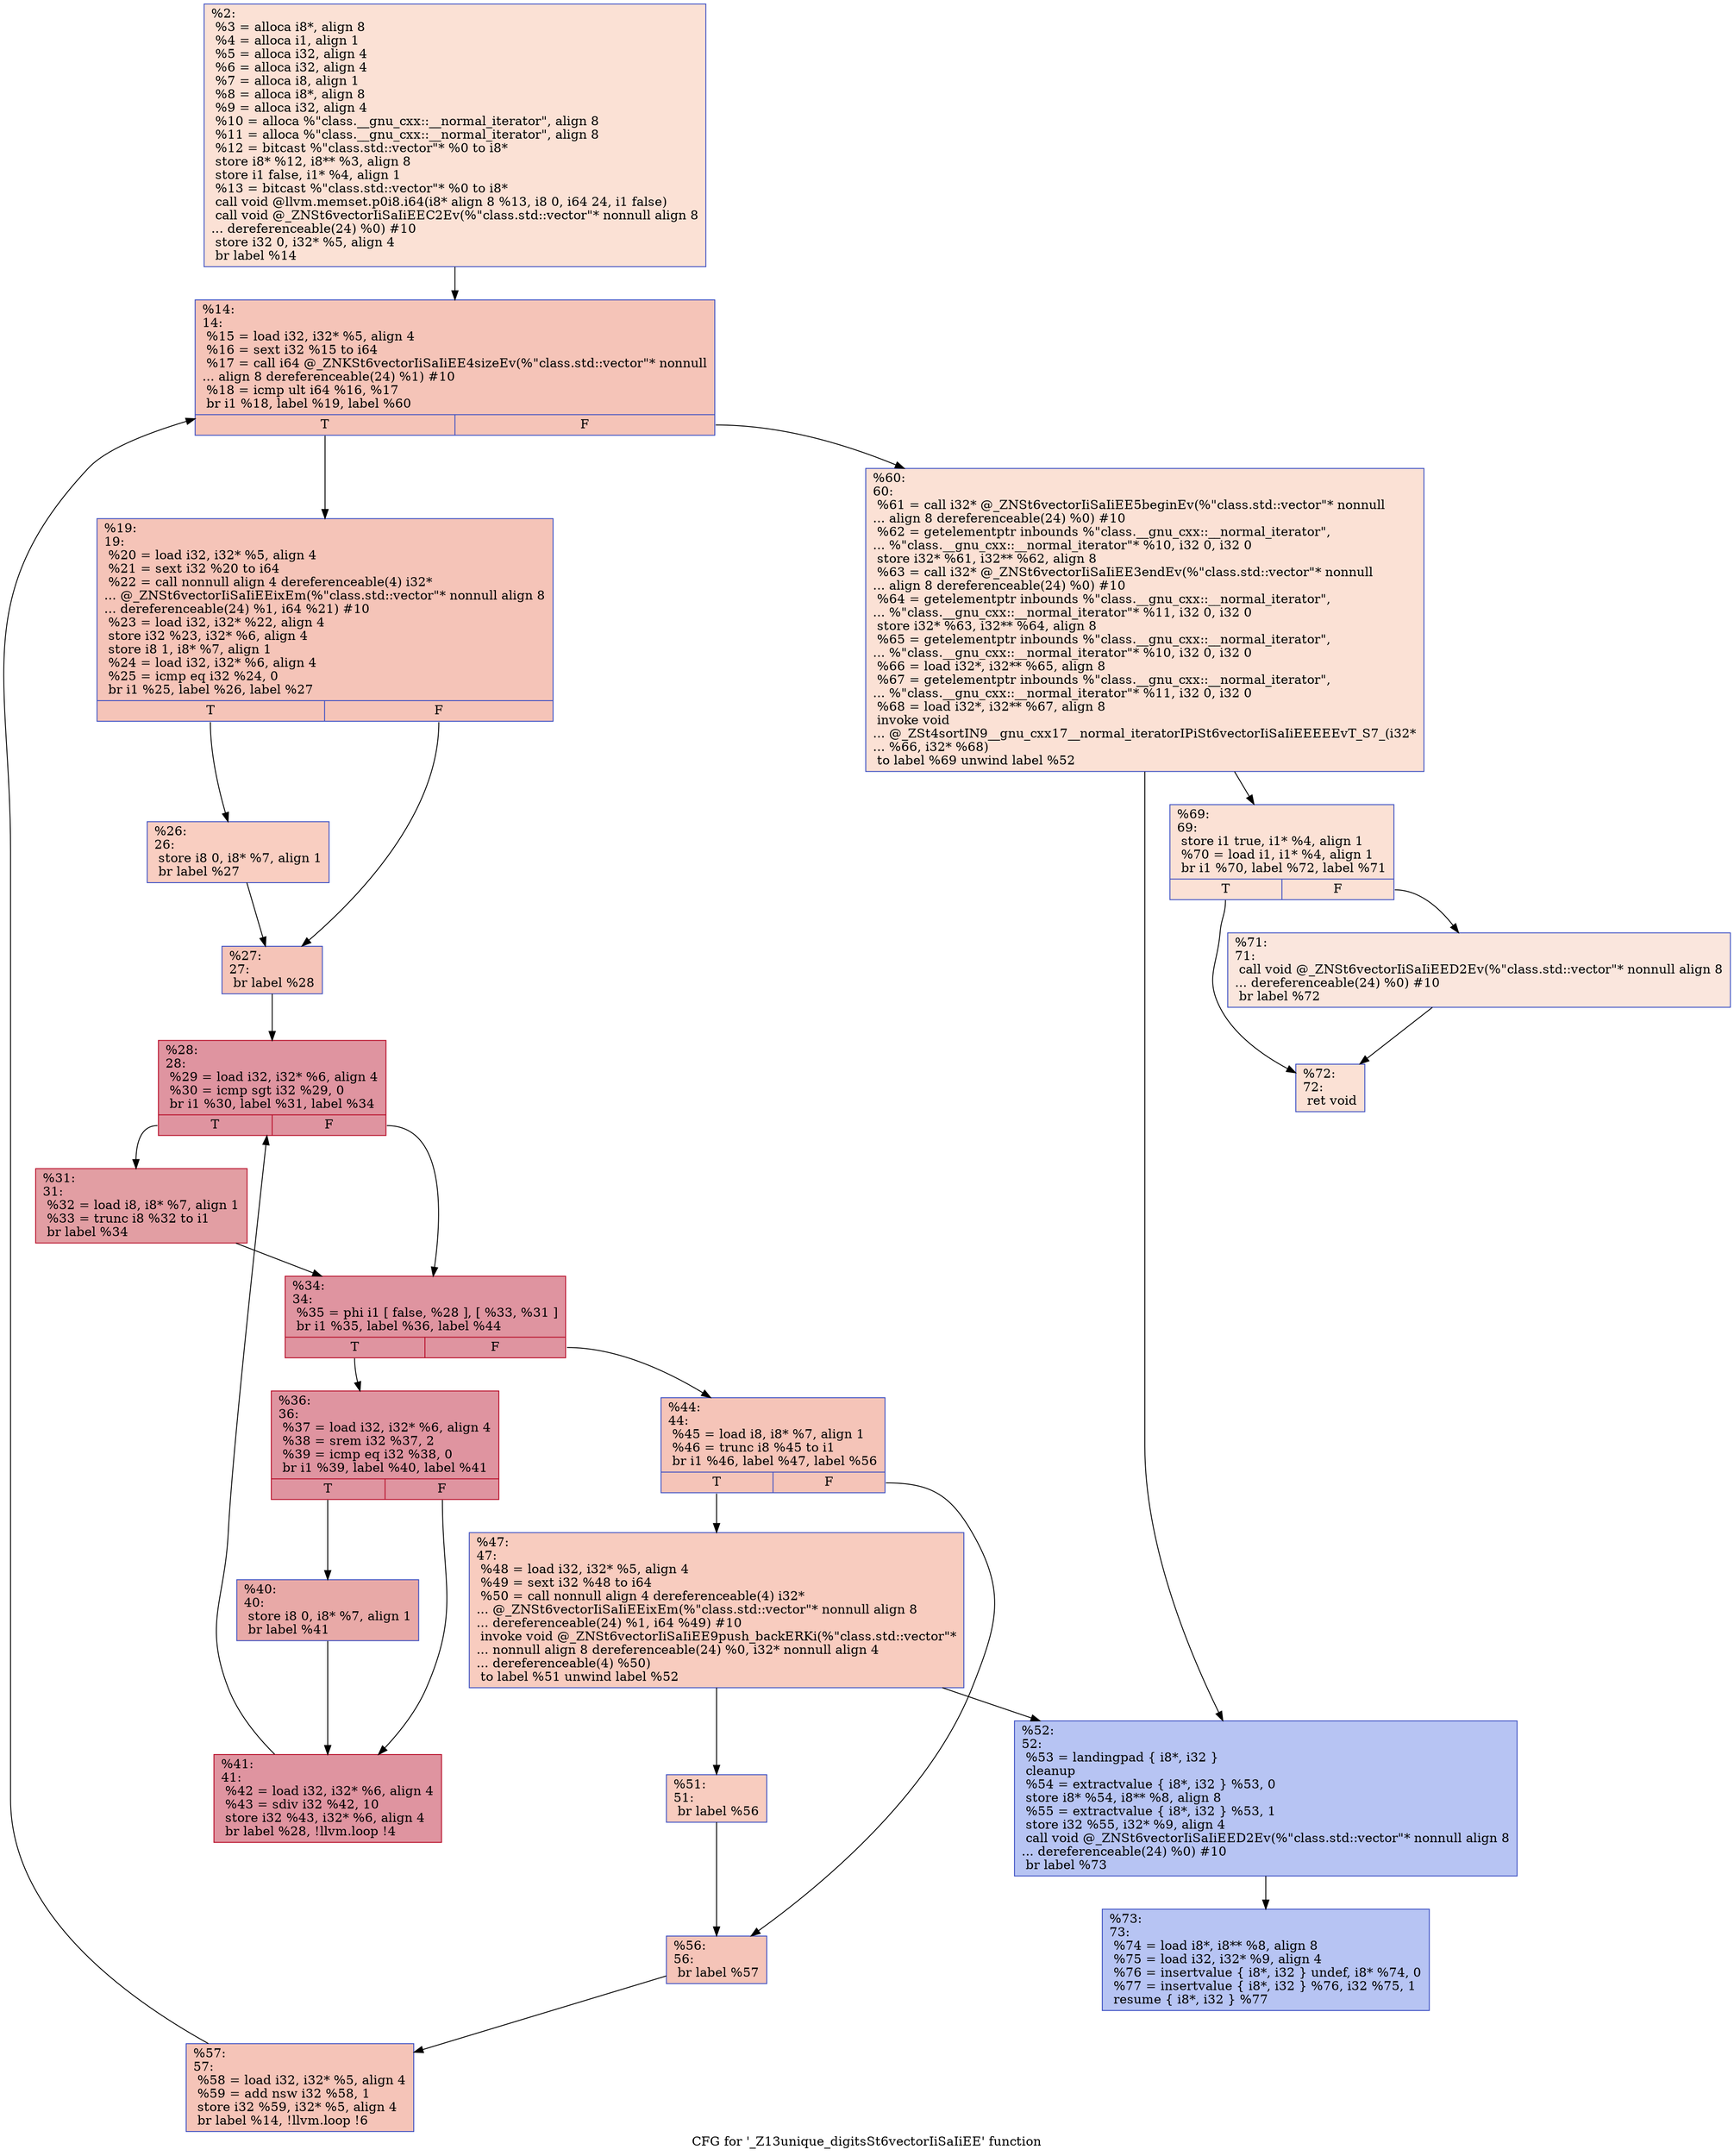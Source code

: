 digraph "CFG for '_Z13unique_digitsSt6vectorIiSaIiEE' function" {
	label="CFG for '_Z13unique_digitsSt6vectorIiSaIiEE' function";

	Node0x55dc45dca750 [shape=record,color="#3d50c3ff", style=filled, fillcolor="#f7bca170",label="{%2:\l  %3 = alloca i8*, align 8\l  %4 = alloca i1, align 1\l  %5 = alloca i32, align 4\l  %6 = alloca i32, align 4\l  %7 = alloca i8, align 1\l  %8 = alloca i8*, align 8\l  %9 = alloca i32, align 4\l  %10 = alloca %\"class.__gnu_cxx::__normal_iterator\", align 8\l  %11 = alloca %\"class.__gnu_cxx::__normal_iterator\", align 8\l  %12 = bitcast %\"class.std::vector\"* %0 to i8*\l  store i8* %12, i8** %3, align 8\l  store i1 false, i1* %4, align 1\l  %13 = bitcast %\"class.std::vector\"* %0 to i8*\l  call void @llvm.memset.p0i8.i64(i8* align 8 %13, i8 0, i64 24, i1 false)\l  call void @_ZNSt6vectorIiSaIiEEC2Ev(%\"class.std::vector\"* nonnull align 8\l... dereferenceable(24) %0) #10\l  store i32 0, i32* %5, align 4\l  br label %14\l}"];
	Node0x55dc45dca750 -> Node0x55dc45dcbae0;
	Node0x55dc45dcbae0 [shape=record,color="#3d50c3ff", style=filled, fillcolor="#e97a5f70",label="{%14:\l14:                                               \l  %15 = load i32, i32* %5, align 4\l  %16 = sext i32 %15 to i64\l  %17 = call i64 @_ZNKSt6vectorIiSaIiEE4sizeEv(%\"class.std::vector\"* nonnull\l... align 8 dereferenceable(24) %1) #10\l  %18 = icmp ult i64 %16, %17\l  br i1 %18, label %19, label %60\l|{<s0>T|<s1>F}}"];
	Node0x55dc45dcbae0:s0 -> Node0x55dc45dcbf50;
	Node0x55dc45dcbae0:s1 -> Node0x55dc45dcbfa0;
	Node0x55dc45dcbf50 [shape=record,color="#3d50c3ff", style=filled, fillcolor="#e97a5f70",label="{%19:\l19:                                               \l  %20 = load i32, i32* %5, align 4\l  %21 = sext i32 %20 to i64\l  %22 = call nonnull align 4 dereferenceable(4) i32*\l... @_ZNSt6vectorIiSaIiEEixEm(%\"class.std::vector\"* nonnull align 8\l... dereferenceable(24) %1, i64 %21) #10\l  %23 = load i32, i32* %22, align 4\l  store i32 %23, i32* %6, align 4\l  store i8 1, i8* %7, align 1\l  %24 = load i32, i32* %6, align 4\l  %25 = icmp eq i32 %24, 0\l  br i1 %25, label %26, label %27\l|{<s0>T|<s1>F}}"];
	Node0x55dc45dcbf50:s0 -> Node0x55dc45dcc690;
	Node0x55dc45dcbf50:s1 -> Node0x55dc45dcc6e0;
	Node0x55dc45dcc690 [shape=record,color="#3d50c3ff", style=filled, fillcolor="#f2907270",label="{%26:\l26:                                               \l  store i8 0, i8* %7, align 1\l  br label %27\l}"];
	Node0x55dc45dcc690 -> Node0x55dc45dcc6e0;
	Node0x55dc45dcc6e0 [shape=record,color="#3d50c3ff", style=filled, fillcolor="#e97a5f70",label="{%27:\l27:                                               \l  br label %28\l}"];
	Node0x55dc45dcc6e0 -> Node0x55dc45dcc920;
	Node0x55dc45dcc920 [shape=record,color="#b70d28ff", style=filled, fillcolor="#b70d2870",label="{%28:\l28:                                               \l  %29 = load i32, i32* %6, align 4\l  %30 = icmp sgt i32 %29, 0\l  br i1 %30, label %31, label %34\l|{<s0>T|<s1>F}}"];
	Node0x55dc45dcc920:s0 -> Node0x55dc45dccae0;
	Node0x55dc45dcc920:s1 -> Node0x55dc45dccb30;
	Node0x55dc45dccae0 [shape=record,color="#b70d28ff", style=filled, fillcolor="#be242e70",label="{%31:\l31:                                               \l  %32 = load i8, i8* %7, align 1\l  %33 = trunc i8 %32 to i1\l  br label %34\l}"];
	Node0x55dc45dccae0 -> Node0x55dc45dccb30;
	Node0x55dc45dccb30 [shape=record,color="#b70d28ff", style=filled, fillcolor="#b70d2870",label="{%34:\l34:                                               \l  %35 = phi i1 [ false, %28 ], [ %33, %31 ]\l  br i1 %35, label %36, label %44\l|{<s0>T|<s1>F}}"];
	Node0x55dc45dccb30:s0 -> Node0x55dc45dcd040;
	Node0x55dc45dccb30:s1 -> Node0x55dc45dcd090;
	Node0x55dc45dcd040 [shape=record,color="#b70d28ff", style=filled, fillcolor="#b70d2870",label="{%36:\l36:                                               \l  %37 = load i32, i32* %6, align 4\l  %38 = srem i32 %37, 2\l  %39 = icmp eq i32 %38, 0\l  br i1 %39, label %40, label %41\l|{<s0>T|<s1>F}}"];
	Node0x55dc45dcd040:s0 -> Node0x55dc45dcd350;
	Node0x55dc45dcd040:s1 -> Node0x55dc45dcd3a0;
	Node0x55dc45dcd350 [shape=record,color="#3d50c3ff", style=filled, fillcolor="#ca3b3770",label="{%40:\l40:                                               \l  store i8 0, i8* %7, align 1\l  br label %41\l}"];
	Node0x55dc45dcd350 -> Node0x55dc45dcd3a0;
	Node0x55dc45dcd3a0 [shape=record,color="#b70d28ff", style=filled, fillcolor="#b70d2870",label="{%41:\l41:                                               \l  %42 = load i32, i32* %6, align 4\l  %43 = sdiv i32 %42, 10\l  store i32 %43, i32* %6, align 4\l  br label %28, !llvm.loop !4\l}"];
	Node0x55dc45dcd3a0 -> Node0x55dc45dcc920;
	Node0x55dc45dcd090 [shape=record,color="#3d50c3ff", style=filled, fillcolor="#e97a5f70",label="{%44:\l44:                                               \l  %45 = load i8, i8* %7, align 1\l  %46 = trunc i8 %45 to i1\l  br i1 %46, label %47, label %56\l|{<s0>T|<s1>F}}"];
	Node0x55dc45dcd090:s0 -> Node0x55dc45dce380;
	Node0x55dc45dcd090:s1 -> Node0x55dc45dce3d0;
	Node0x55dc45dce380 [shape=record,color="#3d50c3ff", style=filled, fillcolor="#f08b6e70",label="{%47:\l47:                                               \l  %48 = load i32, i32* %5, align 4\l  %49 = sext i32 %48 to i64\l  %50 = call nonnull align 4 dereferenceable(4) i32*\l... @_ZNSt6vectorIiSaIiEEixEm(%\"class.std::vector\"* nonnull align 8\l... dereferenceable(24) %1, i64 %49) #10\l  invoke void @_ZNSt6vectorIiSaIiEE9push_backERKi(%\"class.std::vector\"*\l... nonnull align 8 dereferenceable(24) %0, i32* nonnull align 4\l... dereferenceable(4) %50)\l          to label %51 unwind label %52\l}"];
	Node0x55dc45dce380 -> Node0x55dc45dce7a0;
	Node0x55dc45dce380 -> Node0x55dc45dce7f0;
	Node0x55dc45dce7a0 [shape=record,color="#3d50c3ff", style=filled, fillcolor="#f08b6e70",label="{%51:\l51:                                               \l  br label %56\l}"];
	Node0x55dc45dce7a0 -> Node0x55dc45dce3d0;
	Node0x55dc45dce7f0 [shape=record,color="#3d50c3ff", style=filled, fillcolor="#5b7ae570",label="{%52:\l52:                                               \l  %53 = landingpad \{ i8*, i32 \}\l          cleanup\l  %54 = extractvalue \{ i8*, i32 \} %53, 0\l  store i8* %54, i8** %8, align 8\l  %55 = extractvalue \{ i8*, i32 \} %53, 1\l  store i32 %55, i32* %9, align 4\l  call void @_ZNSt6vectorIiSaIiEED2Ev(%\"class.std::vector\"* nonnull align 8\l... dereferenceable(24) %0) #10\l  br label %73\l}"];
	Node0x55dc45dce7f0 -> Node0x55dc45dcf260;
	Node0x55dc45dce3d0 [shape=record,color="#3d50c3ff", style=filled, fillcolor="#e97a5f70",label="{%56:\l56:                                               \l  br label %57\l}"];
	Node0x55dc45dce3d0 -> Node0x55dc45dcf320;
	Node0x55dc45dcf320 [shape=record,color="#3d50c3ff", style=filled, fillcolor="#e97a5f70",label="{%57:\l57:                                               \l  %58 = load i32, i32* %5, align 4\l  %59 = add nsw i32 %58, 1\l  store i32 %59, i32* %5, align 4\l  br label %14, !llvm.loop !6\l}"];
	Node0x55dc45dcf320 -> Node0x55dc45dcbae0;
	Node0x55dc45dcbfa0 [shape=record,color="#3d50c3ff", style=filled, fillcolor="#f7bca170",label="{%60:\l60:                                               \l  %61 = call i32* @_ZNSt6vectorIiSaIiEE5beginEv(%\"class.std::vector\"* nonnull\l... align 8 dereferenceable(24) %0) #10\l  %62 = getelementptr inbounds %\"class.__gnu_cxx::__normal_iterator\",\l... %\"class.__gnu_cxx::__normal_iterator\"* %10, i32 0, i32 0\l  store i32* %61, i32** %62, align 8\l  %63 = call i32* @_ZNSt6vectorIiSaIiEE3endEv(%\"class.std::vector\"* nonnull\l... align 8 dereferenceable(24) %0) #10\l  %64 = getelementptr inbounds %\"class.__gnu_cxx::__normal_iterator\",\l... %\"class.__gnu_cxx::__normal_iterator\"* %11, i32 0, i32 0\l  store i32* %63, i32** %64, align 8\l  %65 = getelementptr inbounds %\"class.__gnu_cxx::__normal_iterator\",\l... %\"class.__gnu_cxx::__normal_iterator\"* %10, i32 0, i32 0\l  %66 = load i32*, i32** %65, align 8\l  %67 = getelementptr inbounds %\"class.__gnu_cxx::__normal_iterator\",\l... %\"class.__gnu_cxx::__normal_iterator\"* %11, i32 0, i32 0\l  %68 = load i32*, i32** %67, align 8\l  invoke void\l... @_ZSt4sortIN9__gnu_cxx17__normal_iteratorIPiSt6vectorIiSaIiEEEEEvT_S7_(i32*\l... %66, i32* %68)\l          to label %69 unwind label %52\l}"];
	Node0x55dc45dcbfa0 -> Node0x55dc45dd04a0;
	Node0x55dc45dcbfa0 -> Node0x55dc45dce7f0;
	Node0x55dc45dd04a0 [shape=record,color="#3d50c3ff", style=filled, fillcolor="#f7bca170",label="{%69:\l69:                                               \l  store i1 true, i1* %4, align 1\l  %70 = load i1, i1* %4, align 1\l  br i1 %70, label %72, label %71\l|{<s0>T|<s1>F}}"];
	Node0x55dc45dd04a0:s0 -> Node0x55dc45dd0450;
	Node0x55dc45dd04a0:s1 -> Node0x55dc45dd08d0;
	Node0x55dc45dd08d0 [shape=record,color="#3d50c3ff", style=filled, fillcolor="#f3c7b170",label="{%71:\l71:                                               \l  call void @_ZNSt6vectorIiSaIiEED2Ev(%\"class.std::vector\"* nonnull align 8\l... dereferenceable(24) %0) #10\l  br label %72\l}"];
	Node0x55dc45dd08d0 -> Node0x55dc45dd0450;
	Node0x55dc45dd0450 [shape=record,color="#3d50c3ff", style=filled, fillcolor="#f7bca170",label="{%72:\l72:                                               \l  ret void\l}"];
	Node0x55dc45dcf260 [shape=record,color="#3d50c3ff", style=filled, fillcolor="#5b7ae570",label="{%73:\l73:                                               \l  %74 = load i8*, i8** %8, align 8\l  %75 = load i32, i32* %9, align 4\l  %76 = insertvalue \{ i8*, i32 \} undef, i8* %74, 0\l  %77 = insertvalue \{ i8*, i32 \} %76, i32 %75, 1\l  resume \{ i8*, i32 \} %77\l}"];
}
